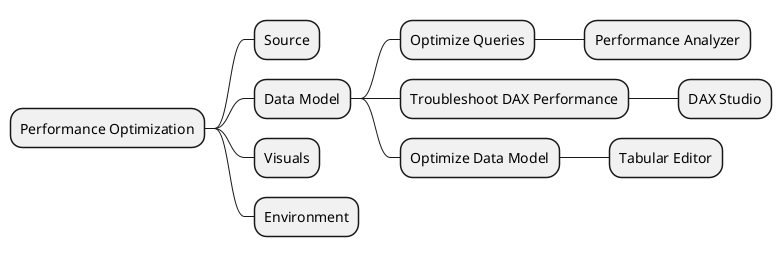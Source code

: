 @startmindmap
* Performance Optimization
** Source
** Data Model
*** Optimize Queries
**** Performance Analyzer
*** Troubleshoot DAX Performance
**** DAX Studio
*** Optimize Data Model
**** Tabular Editor
** Visuals
** Environment
@endmindmap